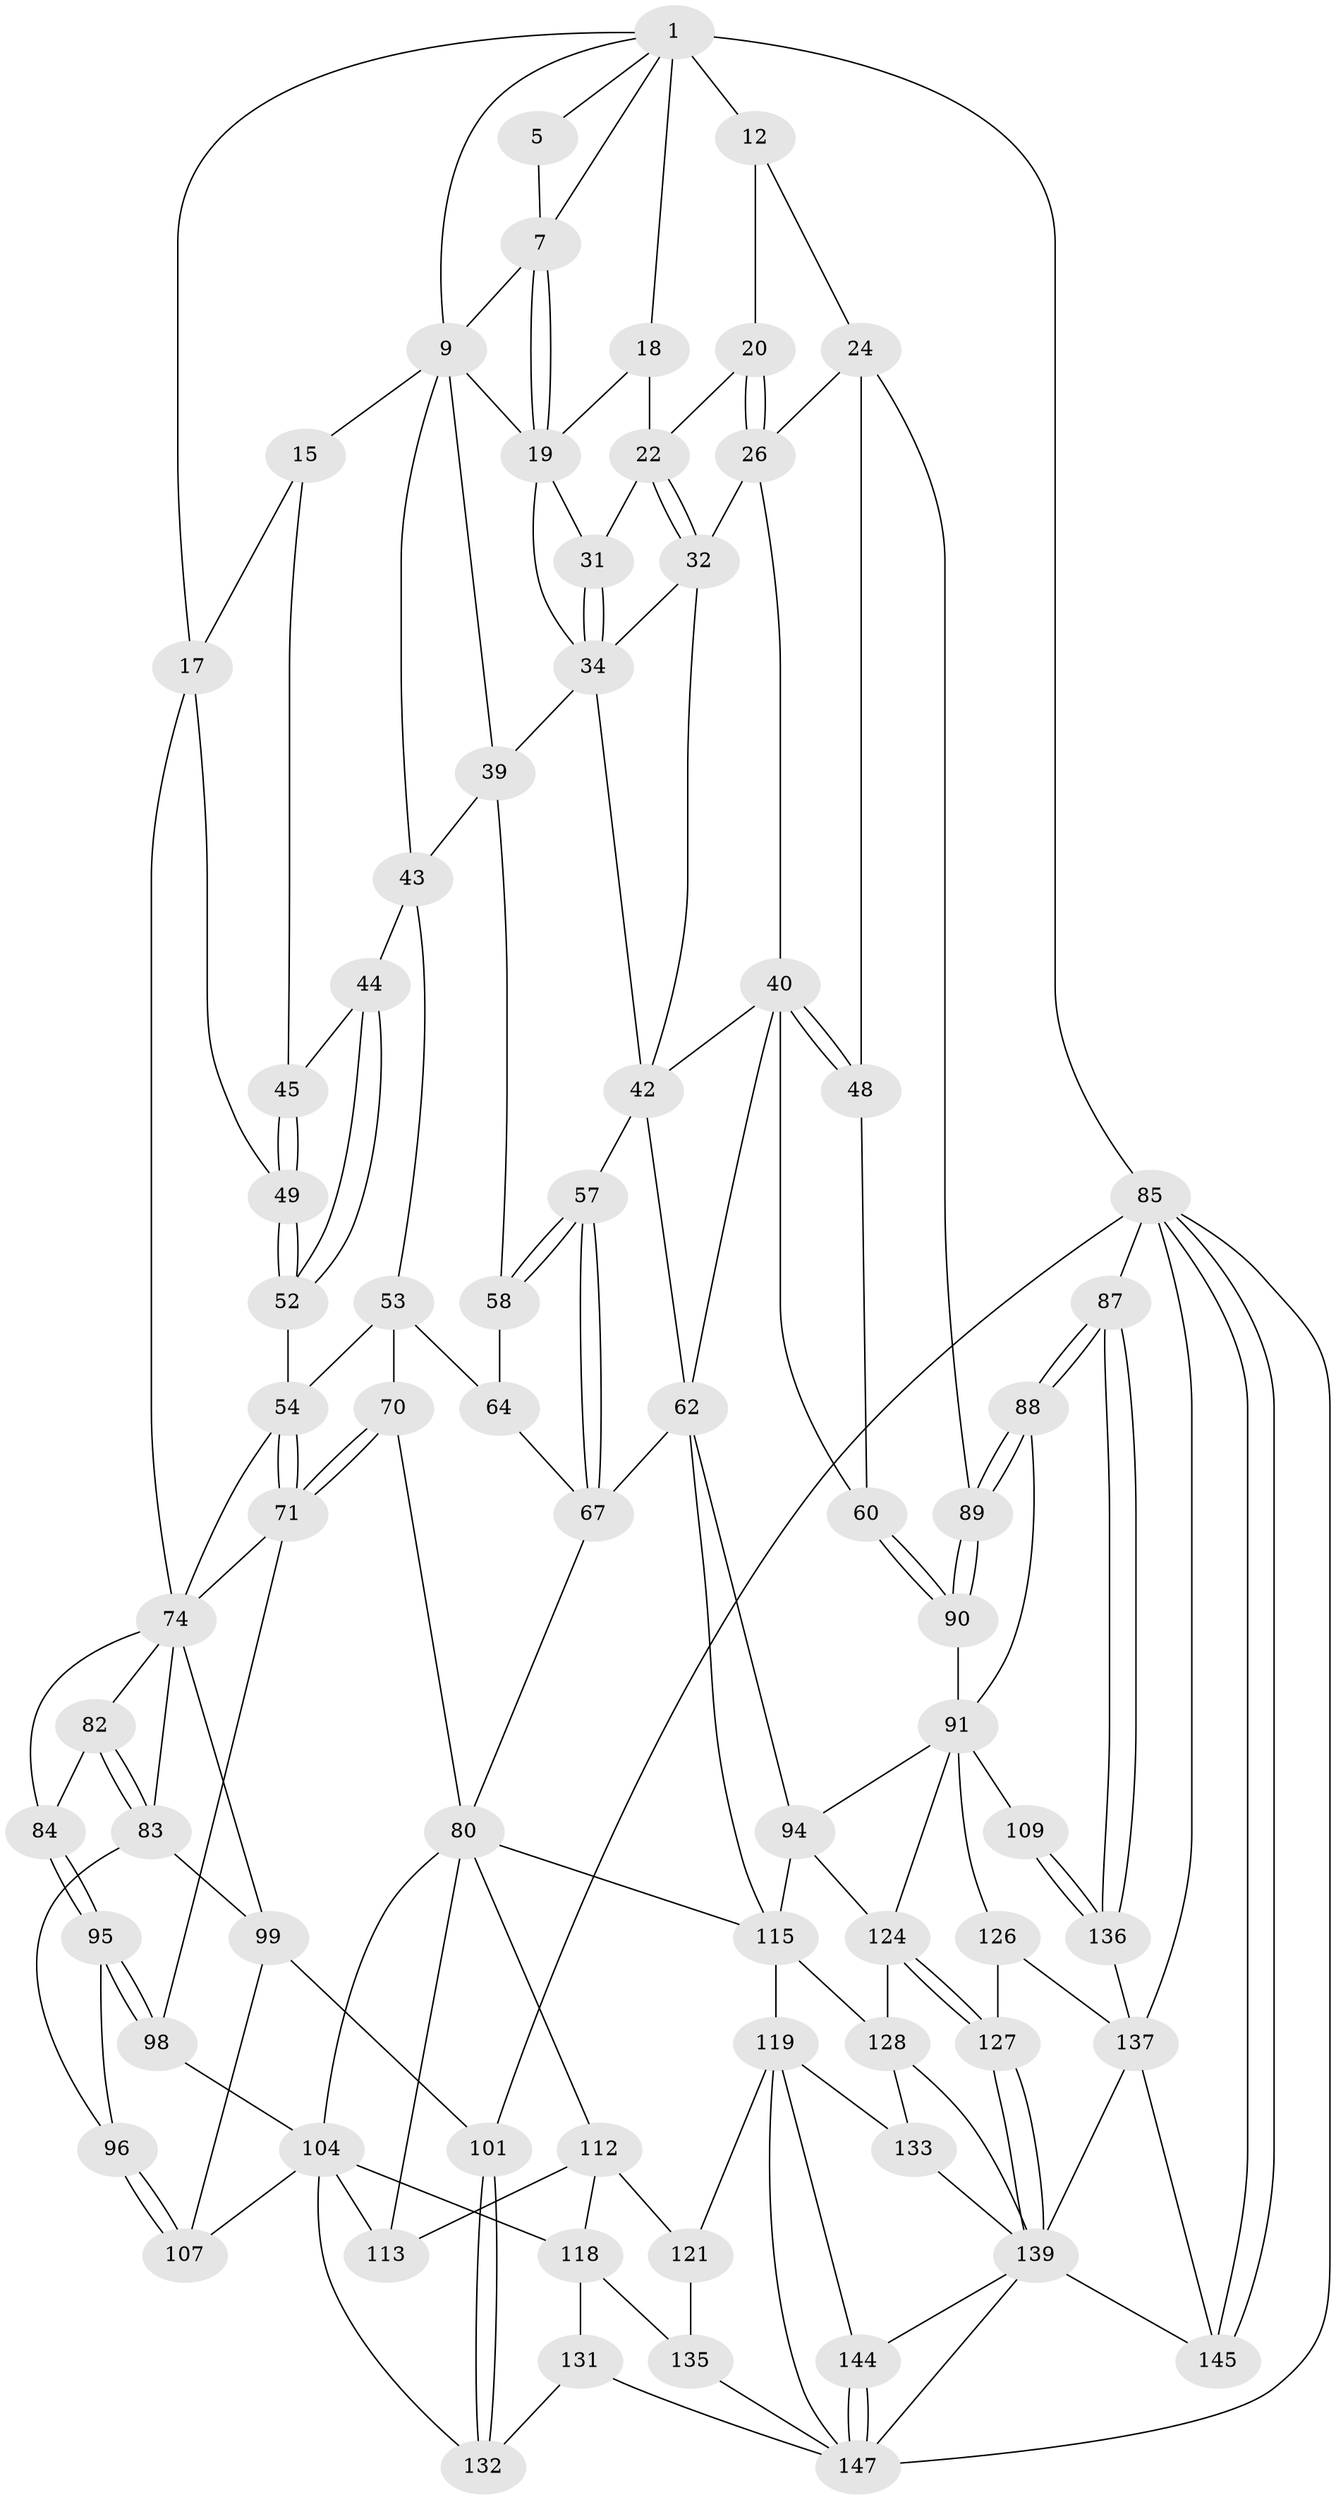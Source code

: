 // original degree distribution, {3: 0.013333333333333334, 6: 0.22, 4: 0.23333333333333334, 5: 0.5333333333333333}
// Generated by graph-tools (version 1.1) at 2025/16/03/09/25 04:16:46]
// undirected, 75 vertices, 171 edges
graph export_dot {
graph [start="1"]
  node [color=gray90,style=filled];
  1 [pos="+0.7583942119224901+0",super="+6+2"];
  5 [pos="+0.5416206561418778+0"];
  7 [pos="+0.5714963315650244+0.08400013791712618",super="+8"];
  9 [pos="+0.4105735546443055+0.12557001747403923",super="+10"];
  12 [pos="+1+0.07559279567257135",super="+13"];
  15 [pos="+0.16602557104050258+0.1462617834280872",super="+16"];
  17 [pos="+0+0",super="+50"];
  18 [pos="+0.6821233684580044+0.09599321785782015"];
  19 [pos="+0.5826705750086429+0.0975990882901485",super="+29"];
  20 [pos="+0.7631884899589906+0.12769571585660225",super="+21"];
  22 [pos="+0.705868251003504+0.13417077209433736",super="+23"];
  24 [pos="+1+0.09371597686770698",super="+63+25"];
  26 [pos="+0.8390433136270333+0.19677053845016815",super="+27"];
  31 [pos="+0.6235913259230251+0.2547555556711566"];
  32 [pos="+0.7456253686265141+0.205569744525194",super="+33"];
  34 [pos="+0.6240526774682755+0.2597418242302173",super="+37"];
  39 [pos="+0.3947773083497877+0.3257511731319516",super="+46"];
  40 [pos="+0.7104031588684055+0.34447497976432856",super="+41"];
  42 [pos="+0.6570853062792258+0.34277055265593265",super="+51"];
  43 [pos="+0.22524872028805765+0.2979321308517889",super="+47"];
  44 [pos="+0.16583660742394887+0.3056333416041761"];
  45 [pos="+0.1256106795764145+0.25716982910693115"];
  48 [pos="+0.8502482328837598+0.36783962955124694",super="+59"];
  49 [pos="+0+0.3534676528212782"];
  52 [pos="+0.08157737727999155+0.4151858946332977"];
  53 [pos="+0.28301714057601257+0.4376203771122477",super="+66"];
  54 [pos="+0.1684381667435112+0.45648951812246946",super="+55"];
  57 [pos="+0.5259884300192244+0.452217583342939"];
  58 [pos="+0.4559265966861842+0.4432701334740014"];
  60 [pos="+0.8455637452240702+0.5455676053123494"];
  62 [pos="+0.6316290977140522+0.5437693029815582",super="+72"];
  64 [pos="+0.42712788262474216+0.47521855708018507",super="+65+69"];
  67 [pos="+0.4653376304569945+0.6512389651774005",super="+68"];
  70 [pos="+0.25743752476954584+0.6084253872170402"];
  71 [pos="+0.21257106912075074+0.5984944549516273",super="+78"];
  74 [pos="+0.10058462529651063+0.4858790123556553",super="+75+79"];
  80 [pos="+0.3055469940590211+0.6343198313615094",super="+111+81"];
  82 [pos="+0.05908145010186532+0.6023972224929172"];
  83 [pos="+0+0.6029730261584024",super="+97"];
  84 [pos="+0.07245151116963548+0.6095769296002272"];
  85 [pos="+1+1",super="+102+86"];
  87 [pos="+1+0.726996565130883"];
  88 [pos="+1+0.7071825297758613"];
  89 [pos="+1+0.4786957124184541"];
  90 [pos="+0.8463938155191741+0.5473869843738546"];
  91 [pos="+0.8440746231360491+0.5774771847206769",super="+108+92"];
  94 [pos="+0.7209602376841802+0.6714115836936048",super="+122"];
  95 [pos="+0.08999213790045821+0.65041466095603"];
  96 [pos="+0.07117793457731997+0.6745021054352359"];
  98 [pos="+0.13535583862166795+0.6634003759933372"];
  99 [pos="+0+0.6373567107513919",super="+100"];
  101 [pos="+0+0.8821660030356454"];
  104 [pos="+0.1897766847363492+0.7521627055758999",super="+114+105"];
  107 [pos="+0.05578209758308108+0.7262729033015445"];
  109 [pos="+0.8942463663512481+0.777901655398789"];
  112 [pos="+0.3087944369895288+0.7467045415404435",super="+117"];
  113 [pos="+0.28821212172538063+0.7023340484159624"];
  115 [pos="+0.48253859776883457+0.6952819991809521",super="+123+116"];
  118 [pos="+0.27540837479682223+0.7878557669433419",super="+130"];
  119 [pos="+0.4561762974312324+0.8507526232375794",super="+134+120"];
  121 [pos="+0.3673137314844554+0.8967909151451757"];
  124 [pos="+0.7450369982162773+0.8161961654558608",super="+125"];
  126 [pos="+0.8022942842607241+0.829490288733979"];
  127 [pos="+0.7580229692256636+0.8238226574482292"];
  128 [pos="+0.6951330597159273+0.8341433664096418",super="+129"];
  131 [pos="+0.13447667931519625+0.8933504635771071"];
  132 [pos="+0.12665462963402355+0.8846363124414773"];
  133 [pos="+0.591697327989364+0.8711109586871074"];
  135 [pos="+0.2323626611956233+0.9057933996326657"];
  136 [pos="+0.9435988722280911+0.8103824798721767"];
  137 [pos="+0.9301267999553199+0.8742474551903315",super="+138"];
  139 [pos="+0.756009741968687+0.9238679981022723",super="+140"];
  144 [pos="+0.5846961890525676+0.9961190850956361"];
  145 [pos="+0.9144457403008939+1"];
  147 [pos="+0.5932749156700338+1",super="+148"];
  1 -- 18;
  1 -- 12 [weight=2];
  1 -- 7;
  1 -- 17;
  1 -- 5;
  1 -- 85 [weight=2];
  1 -- 9;
  5 -- 7;
  7 -- 19;
  7 -- 19;
  7 -- 9;
  9 -- 39;
  9 -- 43;
  9 -- 15 [weight=2];
  9 -- 19;
  12 -- 24;
  12 -- 20;
  15 -- 17;
  15 -- 45;
  17 -- 49;
  17 -- 74;
  18 -- 19;
  18 -- 22;
  19 -- 34;
  19 -- 31;
  20 -- 26 [weight=2];
  20 -- 26;
  20 -- 22;
  22 -- 32;
  22 -- 32;
  22 -- 31;
  24 -- 89;
  24 -- 48 [weight=2];
  24 -- 26;
  26 -- 40;
  26 -- 32;
  31 -- 34;
  31 -- 34;
  32 -- 34;
  32 -- 42;
  34 -- 39;
  34 -- 42;
  39 -- 58;
  39 -- 43;
  40 -- 48;
  40 -- 48;
  40 -- 42;
  40 -- 60;
  40 -- 62;
  42 -- 57;
  42 -- 62;
  43 -- 44;
  43 -- 53;
  44 -- 45;
  44 -- 52;
  44 -- 52;
  45 -- 49;
  45 -- 49;
  48 -- 60;
  49 -- 52;
  49 -- 52;
  52 -- 54;
  53 -- 54;
  53 -- 64;
  53 -- 70;
  54 -- 71;
  54 -- 71;
  54 -- 74;
  57 -- 58;
  57 -- 58;
  57 -- 67;
  57 -- 67;
  58 -- 64;
  60 -- 90;
  60 -- 90;
  62 -- 115;
  62 -- 94;
  62 -- 67;
  64 -- 67;
  67 -- 80;
  70 -- 71;
  70 -- 71;
  70 -- 80;
  71 -- 98;
  71 -- 74;
  74 -- 83;
  74 -- 82;
  74 -- 99;
  74 -- 84;
  80 -- 112;
  80 -- 115;
  80 -- 113;
  80 -- 104;
  82 -- 83;
  82 -- 83;
  82 -- 84;
  83 -- 96;
  83 -- 99;
  84 -- 95;
  84 -- 95;
  85 -- 145;
  85 -- 145;
  85 -- 101;
  85 -- 147;
  85 -- 137;
  85 -- 87;
  87 -- 88;
  87 -- 88;
  87 -- 136;
  87 -- 136;
  88 -- 89;
  88 -- 89;
  88 -- 91;
  89 -- 90;
  89 -- 90;
  90 -- 91;
  91 -- 109 [weight=2];
  91 -- 126;
  91 -- 124;
  91 -- 94;
  94 -- 115;
  94 -- 124;
  95 -- 96;
  95 -- 98;
  95 -- 98;
  96 -- 107;
  96 -- 107;
  98 -- 104;
  99 -- 107;
  99 -- 101;
  101 -- 132;
  101 -- 132;
  104 -- 113;
  104 -- 118;
  104 -- 107;
  104 -- 132;
  109 -- 136;
  109 -- 136;
  112 -- 113;
  112 -- 121;
  112 -- 118;
  115 -- 119;
  115 -- 128;
  118 -- 131;
  118 -- 135;
  119 -- 144;
  119 -- 133;
  119 -- 121;
  119 -- 147;
  121 -- 135;
  124 -- 127;
  124 -- 127;
  124 -- 128;
  126 -- 127;
  126 -- 137;
  127 -- 139;
  127 -- 139;
  128 -- 139;
  128 -- 133;
  131 -- 132;
  131 -- 147;
  133 -- 139;
  135 -- 147;
  136 -- 137;
  137 -- 145;
  137 -- 139;
  139 -- 144;
  139 -- 145;
  139 -- 147;
  144 -- 147;
  144 -- 147;
}
